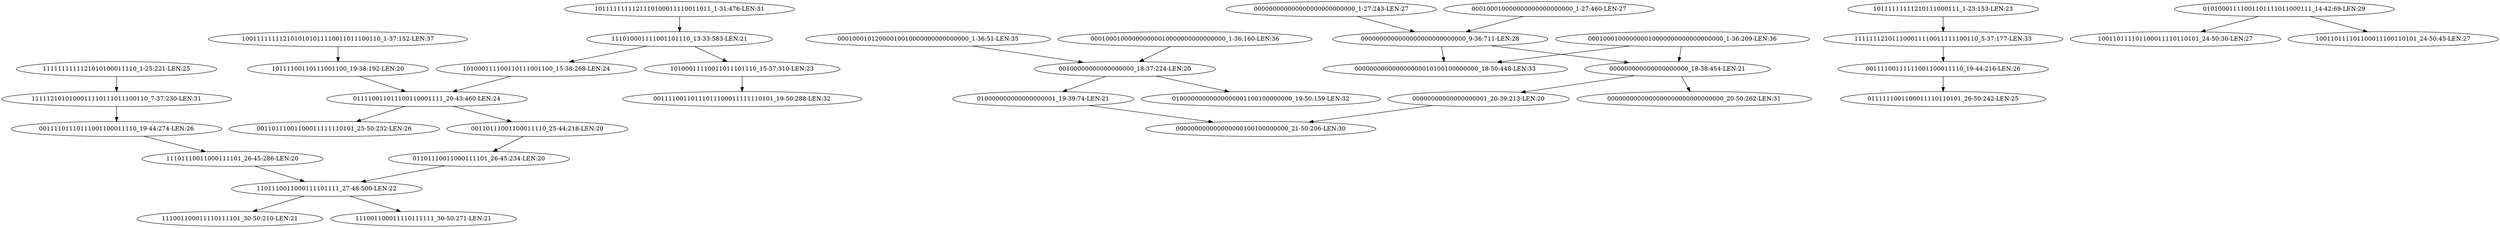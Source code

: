 digraph G {
    "1101110011000111101111_27-48:500-LEN:22" -> "111001100011110111101_30-50:210-LEN:21";
    "1101110011000111101111_27-48:500-LEN:22" -> "111001100011110111111_30-50:271-LEN:21";
    "00010001012000010010000000000000000_1-36:51-LEN:35" -> "00100000000000000000_18-37:224-LEN:20";
    "000000000000000000000000000_1-27:243-LEN:27" -> "0000000000000000000000000000_9-36:711-LEN:28";
    "010000000000000000001_19-39:74-LEN:21" -> "000000000000000000100100000000_21-50:206-LEN:30";
    "1001111111121010101011110011011100110_1-37:152-LEN:37" -> "10111100110111001100_19-38:192-LEN:20";
    "0000000000000000000000000000_9-36:711-LEN:28" -> "000000000000000000010100100000000_18-50:448-LEN:33";
    "0000000000000000000000000000_9-36:711-LEN:28" -> "000000000000000000000_18-38:454-LEN:21";
    "000100010000000000000000000_1-27:460-LEN:27" -> "0000000000000000000000000000_9-36:711-LEN:28";
    "000100010000000000010000000000000000_1-36:160-LEN:36" -> "00100000000000000000_18-37:224-LEN:20";
    "11101110011000111101_26-45:286-LEN:20" -> "1101110011000111101111_27-48:500-LEN:22";
    "111010001111001101110_13-33:583-LEN:21" -> "10100011110011011101110_15-37:310-LEN:23";
    "111010001111001101110_13-33:583-LEN:21" -> "101000111100110111001100_15-38:268-LEN:24";
    "011110011011100110001111_20-43:460-LEN:24" -> "00110111001100011111110101_25-50:232-LEN:26";
    "011110011011100110001111_20-43:460-LEN:24" -> "00110111001100011110_25-44:218-LEN:20";
    "01101110011000111101_26-45:234-LEN:20" -> "1101110011000111101111_27-48:500-LEN:22";
    "00111101110111001100011110_19-44:274-LEN:26" -> "11101110011000111101_26-45:286-LEN:20";
    "111111121011100011110011111100110_5-37:177-LEN:33" -> "00111100111111001100011110_19-44:216-LEN:26";
    "01010001111001101111011000111_14-42:69-LEN:29" -> "100110111101100011110110101_24-50:30-LEN:27";
    "01010001111001101111011000111_14-42:69-LEN:29" -> "100110111101100011100110101_24-50:45-LEN:27";
    "10100011110011011101110_15-37:310-LEN:23" -> "00111100110111011100011111110101_19-50:288-LEN:32";
    "1111111111121010100011110_1-25:221-LEN:25" -> "1111121010100011110111011100110_7-37:230-LEN:31";
    "000000000000000000000_18-38:454-LEN:21" -> "0000000000000000000000000000000_20-50:262-LEN:31";
    "000000000000000000000_18-38:454-LEN:21" -> "00000000000000000001_20-39:213-LEN:20";
    "000100010000000010000000000000000000_1-36:209-LEN:36" -> "000000000000000000010100100000000_18-50:448-LEN:33";
    "000100010000000010000000000000000000_1-36:209-LEN:36" -> "000000000000000000000_18-38:454-LEN:21";
    "00100000000000000000_18-37:224-LEN:20" -> "010000000000000000001_19-39:74-LEN:21";
    "00100000000000000000_18-37:224-LEN:20" -> "01000000000000000001100100000000_19-50:159-LEN:32";
    "00110111001100011110_25-44:218-LEN:20" -> "01101110011000111101_26-45:234-LEN:20";
    "10111100110111001100_19-38:192-LEN:20" -> "011110011011100110001111_20-43:460-LEN:24";
    "10111111111210111000111_1-23:153-LEN:23" -> "111111121011100011110011111100110_5-37:177-LEN:33";
    "00111100111111001100011110_19-44:216-LEN:26" -> "0111111001100011110110101_26-50:242-LEN:25";
    "00000000000000000001_20-39:213-LEN:20" -> "000000000000000000100100000000_21-50:206-LEN:30";
    "1111121010100011110111011100110_7-37:230-LEN:31" -> "00111101110111001100011110_19-44:274-LEN:26";
    "1011111111121110100011110011011_1-31:476-LEN:31" -> "111010001111001101110_13-33:583-LEN:21";
    "101000111100110111001100_15-38:268-LEN:24" -> "011110011011100110001111_20-43:460-LEN:24";
}
